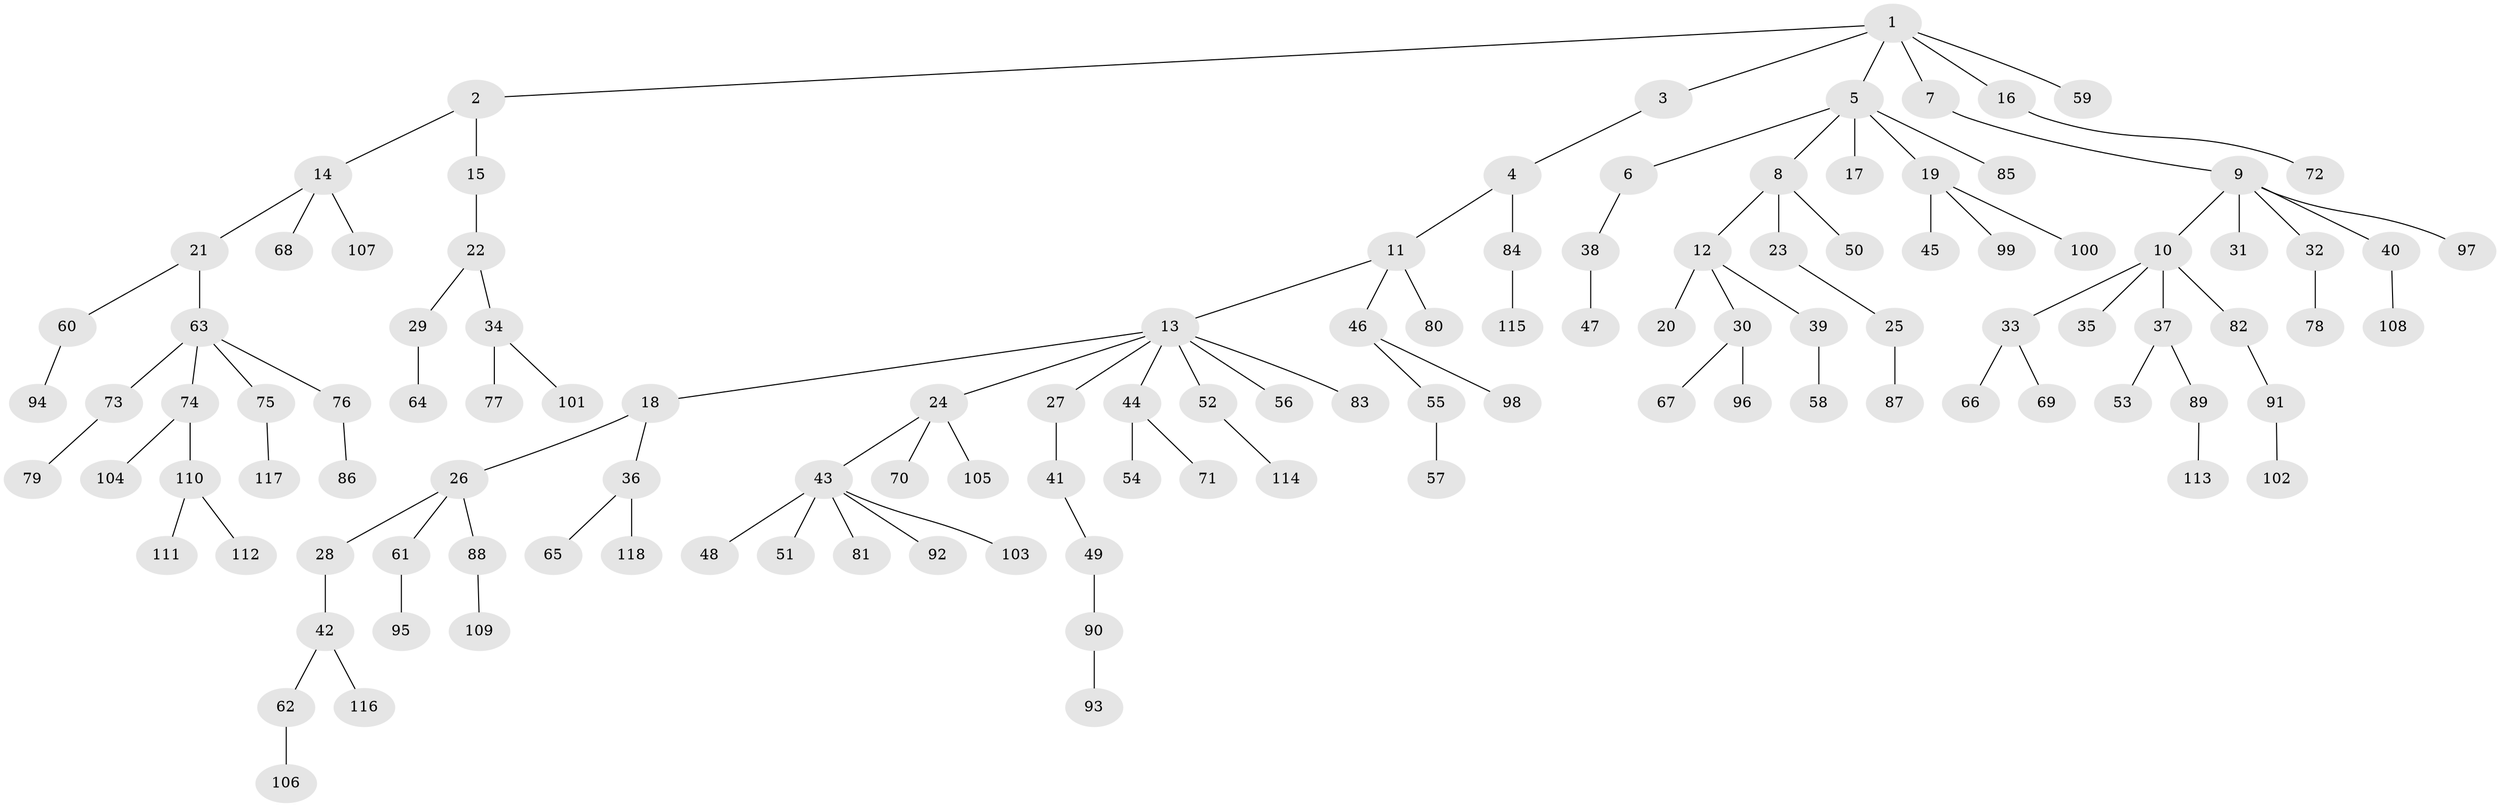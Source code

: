 // Generated by graph-tools (version 1.1) at 2025/26/03/09/25 03:26:24]
// undirected, 118 vertices, 117 edges
graph export_dot {
graph [start="1"]
  node [color=gray90,style=filled];
  1;
  2;
  3;
  4;
  5;
  6;
  7;
  8;
  9;
  10;
  11;
  12;
  13;
  14;
  15;
  16;
  17;
  18;
  19;
  20;
  21;
  22;
  23;
  24;
  25;
  26;
  27;
  28;
  29;
  30;
  31;
  32;
  33;
  34;
  35;
  36;
  37;
  38;
  39;
  40;
  41;
  42;
  43;
  44;
  45;
  46;
  47;
  48;
  49;
  50;
  51;
  52;
  53;
  54;
  55;
  56;
  57;
  58;
  59;
  60;
  61;
  62;
  63;
  64;
  65;
  66;
  67;
  68;
  69;
  70;
  71;
  72;
  73;
  74;
  75;
  76;
  77;
  78;
  79;
  80;
  81;
  82;
  83;
  84;
  85;
  86;
  87;
  88;
  89;
  90;
  91;
  92;
  93;
  94;
  95;
  96;
  97;
  98;
  99;
  100;
  101;
  102;
  103;
  104;
  105;
  106;
  107;
  108;
  109;
  110;
  111;
  112;
  113;
  114;
  115;
  116;
  117;
  118;
  1 -- 2;
  1 -- 3;
  1 -- 5;
  1 -- 7;
  1 -- 16;
  1 -- 59;
  2 -- 14;
  2 -- 15;
  3 -- 4;
  4 -- 11;
  4 -- 84;
  5 -- 6;
  5 -- 8;
  5 -- 17;
  5 -- 19;
  5 -- 85;
  6 -- 38;
  7 -- 9;
  8 -- 12;
  8 -- 23;
  8 -- 50;
  9 -- 10;
  9 -- 31;
  9 -- 32;
  9 -- 40;
  9 -- 97;
  10 -- 33;
  10 -- 35;
  10 -- 37;
  10 -- 82;
  11 -- 13;
  11 -- 46;
  11 -- 80;
  12 -- 20;
  12 -- 30;
  12 -- 39;
  13 -- 18;
  13 -- 24;
  13 -- 27;
  13 -- 44;
  13 -- 52;
  13 -- 56;
  13 -- 83;
  14 -- 21;
  14 -- 68;
  14 -- 107;
  15 -- 22;
  16 -- 72;
  18 -- 26;
  18 -- 36;
  19 -- 45;
  19 -- 99;
  19 -- 100;
  21 -- 60;
  21 -- 63;
  22 -- 29;
  22 -- 34;
  23 -- 25;
  24 -- 43;
  24 -- 70;
  24 -- 105;
  25 -- 87;
  26 -- 28;
  26 -- 61;
  26 -- 88;
  27 -- 41;
  28 -- 42;
  29 -- 64;
  30 -- 67;
  30 -- 96;
  32 -- 78;
  33 -- 66;
  33 -- 69;
  34 -- 77;
  34 -- 101;
  36 -- 65;
  36 -- 118;
  37 -- 53;
  37 -- 89;
  38 -- 47;
  39 -- 58;
  40 -- 108;
  41 -- 49;
  42 -- 62;
  42 -- 116;
  43 -- 48;
  43 -- 51;
  43 -- 81;
  43 -- 92;
  43 -- 103;
  44 -- 54;
  44 -- 71;
  46 -- 55;
  46 -- 98;
  49 -- 90;
  52 -- 114;
  55 -- 57;
  60 -- 94;
  61 -- 95;
  62 -- 106;
  63 -- 73;
  63 -- 74;
  63 -- 75;
  63 -- 76;
  73 -- 79;
  74 -- 104;
  74 -- 110;
  75 -- 117;
  76 -- 86;
  82 -- 91;
  84 -- 115;
  88 -- 109;
  89 -- 113;
  90 -- 93;
  91 -- 102;
  110 -- 111;
  110 -- 112;
}

